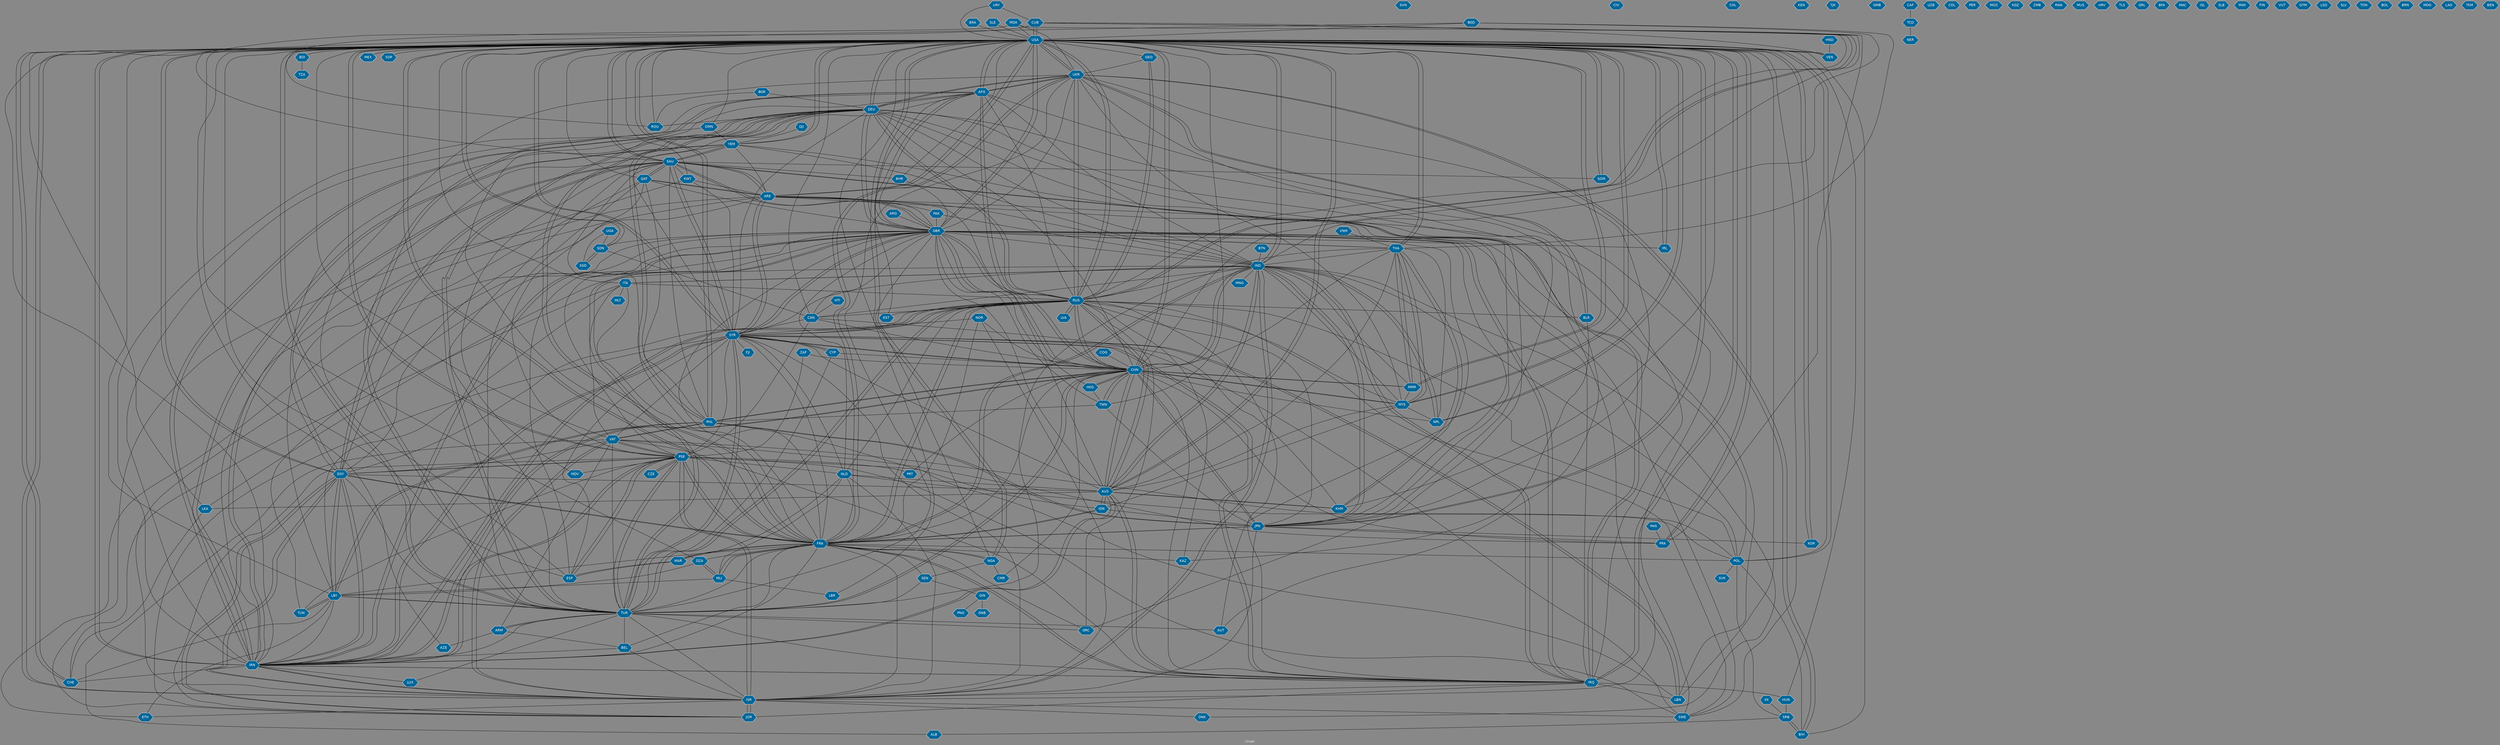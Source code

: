 // Countries together in item graph
graph {
	graph [bgcolor="#888888" fontcolor=white fontsize=12 label="Graph" outputorder=edgesfirst overlap=prism]
	node [color=white fillcolor="#006699" fontcolor=white fontname=Helvetica shape=hexagon style=filled]
	edge [arrowhead=open color=black fontcolor=white fontname=Courier fontsize=12]
		CUB [label=CUB]
		THA [label=THA]
		CAN [label=CAN]
		ITA [label=ITA]
		IND [label=IND]
		USA [label=USA]
		TUN [label=TUN]
		CHN [label=CHN]
		IRQ [label=IRQ]
		AFG [label=AFG]
		EGY [label=EGY]
		SWE [label=SWE]
		UKR [label=UKR]
		SYR [label=SYR]
		JPN [label=JPN]
		RUS [label=RUS]
		NGA [label=NGA]
		GBR [label=GBR]
		PHL [label=PHL]
		IRN [label=IRN]
		YEM [label=YEM]
		SVN [label=SVN]
		LBY [label=LBY]
		TWN [label=TWN]
		BHR [label=BHR]
		LBN [label=LBN]
		TUR [label=TUR]
		DEU [label=DEU]
		PRK [label=PRK]
		PSE [label=PSE]
		ISR [label=ISR]
		FRA [label=FRA]
		GRC [label=GRC]
		MAR [label=MAR]
		JOR [label=JOR]
		CHE [label=CHE]
		CIV [label=CIV]
		MDA [label=MDA]
		AUS [label=AUS]
		CHL [label=CHL]
		MMR [label=MMR]
		ARE [label=ARE]
		ARG [label=ARG]
		MLI [label=MLI]
		LKA [label=LKA]
		IDN [label=IDN]
		SDN [label=SDN]
		MYS [label=MYS]
		CYP [label=CYP]
		POL [label=POL]
		NLD [label=NLD]
		MEX [label=MEX]
		MDV [label=MDV]
		HND [label=HND]
		SAU [label=SAU]
		KEN [label=KEN]
		LBR [label=LBR]
		COG [label=COG]
		URY [label=URY]
		TJK [label=TJK]
		NPL [label=NPL]
		AZE [label=AZE]
		HKG [label=HKG]
		VAT [label=VAT]
		KHM [label=KHM]
		BRA [label=BRA]
		VEN [label=VEN]
		HTI [label=HTI]
		GMB [label=GMB]
		ARM [label=ARM]
		BDI [label=BDI]
		KWT [label=KWT]
		BIH [label=BIH]
		MLT [label=MLT]
		TCD [label=TCD]
		UZB [label=UZB]
		COL [label=COL]
		ESP [label=ESP]
		PER [label=PER]
		XK [label=XK]
		BEL [label=BEL]
		HUN [label=HUN]
		SRB [label=SRB]
		SOM [label=SOM]
		CZE [label=CZE]
		KOR [label=KOR]
		ALB [label=ALB]
		SLE [label=SLE]
		ZAF [label=ZAF]
		IRL [label=IRL]
		SGP [label=SGP]
		QAT [label=QAT]
		KAZ [label=KAZ]
		ETH [label=ETH]
		LUX [label=LUX]
		BLR [label=BLR]
		AUT [label=AUT]
		SEN [label=SEN]
		BGD [label=BGD]
		NER [label=NER]
		ROU [label=ROU]
		NOR [label=NOR]
		VNM [label=VNM]
		PRT [label=PRT]
		PAK [label=PAK]
		DZA [label=DZA]
		BGR [label=BGR]
		MOZ [label=MOZ]
		SSD [label=SSD]
		FJI [label=FJI]
		KGZ [label=KGZ]
		DJI [label=DJI]
		UGA [label=UGA]
		ZMB [label=ZMB]
		RWA [label=RWA]
		EST [label=EST]
		MUS [label=MUS]
		HRV [label=HRV]
		TLS [label=TLS]
		GIN [label=GIN]
		GRL [label=GRL]
		TZA [label=TZA]
		CAF [label=CAF]
		BFA [label=BFA]
		DNK [label=DNK]
		MAC [label=MAC]
		ISL [label=ISL]
		OMN [label=OMN]
		GEO [label=GEO]
		SVK [label=SVK]
		GNB [label=GNB]
		SLB [label=SLB]
		MWI [label=MWI]
		CMR [label=CMR]
		FIN [label=FIN]
		VUT [label=VUT]
		GTM [label=GTM]
		LSO [label=LSO]
		PAN [label=PAN]
		SLV [label=SLV]
		LVA [label=LVA]
		TON [label=TON]
		BOL [label=BOL]
		PNG [label=PNG]
		BRN [label=BRN]
		MDG [label=MDG]
		BTN [label=BTN]
		LAO [label=LAO]
		TKM [label=TKM]
		BEN [label=BEN]
		MNG [label=MNG]
			AFG -- SYR [weight=1]
			LKA -- IND [weight=1]
			MLI -- FRA [weight=1]
			IRN -- USA [weight=25]
			USA -- VAT [weight=1]
			ETH -- LBY [weight=1]
			FRA -- IRN [weight=2]
			CHN -- IRQ [weight=1]
			AFG -- RUS [weight=1]
			THA -- USA [weight=2]
			IRQ -- DEU [weight=1]
			IRQ -- GBR [weight=2]
			IND -- JPN [weight=3]
			USA -- PSE [weight=1]
			IND -- DEU [weight=1]
			MAR -- ESP [weight=2]
			VAT -- POL [weight=1]
			HKG -- GBR [weight=1]
			NOR -- FRA [weight=1]
			CHE -- USA [weight=2]
			JPN -- PHL [weight=3]
			CZE -- PSE [weight=1]
			IND -- CHN [weight=11]
			HKG -- TWN [weight=1]
			LBY -- USA [weight=4]
			RUS -- GEO [weight=1]
			PSE -- PRT [weight=1]
			USA -- YEM [weight=3]
			USA -- SGP [weight=1]
			IRN -- EGY [weight=1]
			RUS -- AUS [weight=2]
			IRN -- AUS [weight=1]
			IDN -- JPN [weight=1]
			USA -- UKR [weight=14]
			ROU -- USA [weight=1]
			GBR -- DEU [weight=1]
			MYS -- NPL [weight=1]
			NGA -- USA [weight=2]
			NLD -- FRA [weight=1]
			USA -- IRQ [weight=15]
			KOR -- USA [weight=1]
			EGY -- PSE [weight=6]
			ISR -- IND [weight=1]
			DJI -- YEM [weight=1]
			EGY -- YEM [weight=1]
			IND -- MNG [weight=1]
			QAT -- ARE [weight=2]
			CHN -- PRT [weight=1]
			FRA -- LBY [weight=1]
			CHN -- IND [weight=6]
			TUR -- GRC [weight=1]
			TUN -- LBY [weight=5]
			AUS -- IRQ [weight=1]
			USA -- SYR [weight=7]
			BGD -- THA [weight=1]
			GBR -- USA [weight=6]
			FRA -- SAU [weight=1]
			PSE -- EGY [weight=5]
			ARE -- JOR [weight=1]
			PSE -- CAN [weight=1]
			IDN -- FRA [weight=2]
			MMR -- MYS [weight=1]
			LBN -- SYR [weight=4]
			AZE -- USA [weight=1]
			TUR -- GBR [weight=1]
			BGD -- IND [weight=1]
			RUS -- NLD [weight=1]
			IRN -- SYR [weight=2]
			PSE -- USA [weight=4]
			SAU -- IRN [weight=1]
			FRA -- DEU [weight=2]
			TUR -- ARM [weight=1]
			YEM -- SAU [weight=8]
			GBR -- TUR [weight=1]
			IRN -- RUS [weight=3]
			ARE -- QAT [weight=2]
			USA -- MYS [weight=1]
			NPL -- IND [weight=3]
			MLI -- DZA [weight=1]
			MYS -- IND [weight=1]
			USA -- OMN [weight=1]
			BHR -- GBR [weight=1]
			SDN -- CAN [weight=1]
			SWE -- USA [weight=1]
			BTN -- IND [weight=1]
			ITA -- CHE [weight=1]
			NLD -- AUS [weight=1]
			FRA -- SYR [weight=2]
			FRA -- JPN [weight=1]
			IRN -- DEU [weight=2]
			SOM -- USA [weight=1]
			EGY -- IRN [weight=1]
			HND -- VEN [weight=1]
			FRA -- RUS [weight=6]
			SYR -- DEU [weight=1]
			USA -- ESP [weight=1]
			AUT -- UKR [weight=1]
			TUR -- SAU [weight=1]
			MLI -- LBR [weight=1]
			UKR -- ESP [weight=1]
			PSE -- ESP [weight=1]
			IND -- GBR [weight=3]
			LBY -- ITA [weight=1]
			USA -- ISR [weight=8]
			SYR -- USA [weight=19]
			SYR -- IRQ [weight=2]
			ISR -- JOR [weight=3]
			MYS -- IDN [weight=1]
			USA -- HUN [weight=1]
			SRB -- BIH [weight=2]
			LBY -- PHL [weight=1]
			IRQ -- AUS [weight=1]
			HUN -- SRB [weight=1]
			IRQ -- USA [weight=15]
			CHN -- IRN [weight=2]
			QAT -- EGY [weight=1]
			USA -- POL [weight=3]
			FRA -- IRQ [weight=1]
			FRA -- POL [weight=1]
			TWN -- PHL [weight=1]
			TCD -- NER [weight=1]
			ARG -- GBR [weight=1]
			IRL -- USA [weight=1]
			VAT -- PSE [weight=1]
			AUS -- RUS [weight=1]
			MLI -- LBY [weight=1]
			MMR -- THA [weight=5]
			JPN -- UKR [weight=1]
			NPL -- CHN [weight=4]
			PSE -- IRN [weight=2]
			BGR -- ROU [weight=1]
			USA -- VEN [weight=4]
			RUS -- BLR [weight=2]
			FRA -- NGA [weight=1]
			MDA -- UKR [weight=1]
			CUB -- PRK [weight=1]
			PHL -- CHN [weight=8]
			CHN -- MYS [weight=3]
			PRK -- VAT [weight=1]
			BLR -- KAZ [weight=1]
			BHR -- USA [weight=2]
			NPL -- USA [weight=2]
			IND -- NPL [weight=1]
			BIH -- POL [weight=1]
			KWT -- SYR [weight=1]
			TUR -- SYR [weight=13]
			SYR -- CYP [weight=1]
			AUS -- THA [weight=1]
			THA -- IND [weight=1]
			TUR -- ISR [weight=2]
			URY -- USA [weight=1]
			THA -- NPL [weight=1]
			CHN -- TUR [weight=2]
			GBR -- TUN [weight=1]
			TWN -- JPN [weight=1]
			CHN -- THA [weight=2]
			SLE -- USA [weight=1]
			TUR -- AUT [weight=1]
			FRA -- MAR [weight=1]
			JOR -- SYR [weight=1]
			RUS -- CAN [weight=2]
			SAU -- IRQ [weight=1]
			IRN -- LUX [weight=1]
			ZAF -- CHN [weight=1]
			TUR -- THA [weight=1]
			ISR -- IRN [weight=15]
			SYR -- LBN [weight=4]
			CAN -- SYR [weight=1]
			LKA -- CHE [weight=1]
			RUS -- IRN [weight=3]
			RUS -- MYS [weight=1]
			ITA -- MLT [weight=1]
			SAU -- ARE [weight=2]
			TUR -- USA [weight=6]
			FRA -- MLI [weight=3]
			LBY -- TUR [weight=2]
			THA -- MYS [weight=2]
			SYR -- IRN [weight=1]
			EGY -- FRA [weight=2]
			CUB -- RUS [weight=1]
			AUS -- USA [weight=1]
			CYP -- SYR [weight=2]
			MDA -- USA [weight=1]
			PAK -- GBR [weight=1]
			EGY -- ISR [weight=3]
			PAN -- PRK [weight=1]
			DEU -- CHN [weight=1]
			PHL -- SAU [weight=1]
			SYR -- ARE [weight=1]
			EGY -- DEU [weight=1]
			TUR -- RUS [weight=1]
			JPN -- FRA [weight=1]
			JPN -- PRK [weight=3]
			BLR -- UKR [weight=1]
			CHN -- JPN [weight=21]
			IRQ -- SAU [weight=4]
			IRQ -- SYR [weight=4]
			PSE -- ISR [weight=36]
			ISR -- USA [weight=8]
			GBR -- RUS [weight=1]
			ARM -- VAT [weight=1]
			AUS -- IDN [weight=7]
			DZA -- MLI [weight=1]
			POL -- USA [weight=1]
			USA -- KOR [weight=3]
			GBR -- AUS [weight=1]
			GBR -- SYR [weight=4]
			USA -- LBN [weight=1]
			JPN -- GBR [weight=1]
			GIN -- PNG [weight=1]
			PSE -- FRA [weight=3]
			ISR -- PSE [weight=42]
			IND -- PAK [weight=1]
			MYS -- AUS [weight=2]
			SWE -- AFG [weight=1]
			EGY -- JOR [weight=1]
			CAF -- TCD [weight=1]
			SWE -- GBR [weight=1]
			ITA -- IND [weight=2]
			USA -- MMR [weight=6]
			TUR -- UKR [weight=1]
			AFG -- IRN [weight=1]
			SRB -- ALB [weight=1]
			ARE -- IRQ [weight=1]
			CHN -- MMR [weight=1]
			USA -- JPN [weight=9]
			USA -- MEX [weight=1]
			GBR -- NLD [weight=1]
			GBR -- SAU [weight=1]
			SAU -- QAT [weight=1]
			UGA -- SDN [weight=1]
			QAT -- TUR [weight=1]
			IRN -- TUR [weight=2]
			VAT -- PHL [weight=1]
			IRN -- SAU [weight=3]
			LBY -- EGY [weight=3]
			LKA -- USA [weight=1]
			USA -- DEU [weight=10]
			JOR -- PSE [weight=1]
			SDN -- USA [weight=1]
			AUS -- IRN [weight=1]
			UKR -- DEU [weight=7]
			OMN -- YEM [weight=1]
			IND -- ITA [weight=5]
			USA -- KWT [weight=2]
			RUS -- LVA [weight=1]
			THA -- MMR [weight=1]
			SYR -- CHN [weight=1]
			IRQ -- TUR [weight=1]
			RUS -- FRA [weight=1]
			SAU -- KWT [weight=1]
			JPN -- KOR [weight=2]
			DNK -- IND [weight=1]
			AUS -- SYR [weight=1]
			FRA -- TUR [weight=1]
			JPN -- YEM [weight=1]
			USA -- IRL [weight=1]
			YEM -- ARE [weight=1]
			IRQ -- VAT [weight=1]
			MDA -- RUS [weight=1]
			KHM -- AUS [weight=2]
			IND -- IRQ [weight=2]
			SAU -- SOM [weight=1]
			USA -- PHL [weight=11]
			USA -- CUB [weight=9]
			IND -- YEM [weight=2]
			JOR -- EGY [weight=1]
			CUB -- USA [weight=11]
			XK -- SRB [weight=1]
			ISR -- BEL [weight=1]
			GRC -- DEU [weight=2]
			USA -- CHN [weight=26]
			CHN -- AFG [weight=1]
			VAT -- ALB [weight=1]
			GBR -- AUT [weight=1]
			EGY -- VAT [weight=1]
			FRA -- UKR [weight=1]
			IND -- FRA [weight=8]
			IND -- AFG [weight=1]
			CHN -- HKG [weight=3]
			ISR -- ETH [weight=1]
			FRA -- IDN [weight=1]
			THA -- KHM [weight=3]
			SYR -- TUR [weight=7]
			VEN -- USA [weight=4]
			PSE -- LBN [weight=1]
			USA -- THA [weight=2]
			FRA -- SEN [weight=1]
			SAU -- YEM [weight=9]
			GBR -- IRN [weight=2]
			ARM -- TUR [weight=2]
			BIH -- SRB [weight=1]
			NLD -- MAR [weight=1]
			AFG -- GBR [weight=3]
			CHN -- CAN [weight=1]
			USA -- SOM [weight=2]
			DEU -- GBR [weight=1]
			BRA -- USA [weight=2]
			SYR -- ISR [weight=1]
			ISR -- DEU [weight=1]
			RUS -- DEU [weight=1]
			DEU -- ROU [weight=1]
			USA -- NGA [weight=3]
			TUR -- EGY [weight=1]
			NOR -- CHN [weight=1]
			CUB -- IRN [weight=1]
			SAU -- GBR [weight=1]
			USA -- KHM [weight=1]
			PRK -- USA [weight=1]
			PSE -- MDV [weight=1]
			SAU -- SYR [weight=2]
			DEU -- JPN [weight=1]
			USA -- GEO [weight=1]
			ARE -- USA [weight=3]
			JPN -- ISR [weight=1]
			VNM -- THA [weight=1]
			ITA -- FRA [weight=1]
			USA -- AFG [weight=15]
			NOR -- ISR [weight=1]
			NGA -- SEN [weight=1]
			DEU -- PHL [weight=1]
			QAT -- USA [weight=2]
			LVA -- RUS [weight=1]
			GBR -- CAN [weight=1]
			IND -- USA [weight=11]
			CHN -- AUS [weight=1]
			USA -- ARE [weight=1]
			CHN -- TWN [weight=4]
			ISR -- VAT [weight=1]
			YEM -- IRN [weight=3]
			CMR -- CHN [weight=1]
			CHE -- LBY [weight=1]
			RUS -- TUR [weight=1]
			EGY -- USA [weight=5]
			RUS -- POL [weight=3]
			GBR -- IRL [weight=1]
			GBR -- QAT [weight=1]
			PSE -- CZE [weight=1]
			USA -- DZA [weight=1]
			SYR -- RUS [weight=2]
			LBN -- ARE [weight=1]
			USA -- SDN [weight=1]
			FRA -- GRC [weight=1]
			JPN -- IND [weight=3]
			COG -- CHN [weight=1]
			IRN -- YEM [weight=5]
			TUR -- DEU [weight=2]
			ISR -- SWE [weight=1]
			IND -- ISR [weight=1]
			FRA -- USA [weight=4]
			GBR -- ARE [weight=1]
			POL -- SVK [weight=1]
			LBY -- ARE [weight=1]
			FRA -- GBR [weight=4]
			SEN -- GIN [weight=1]
			IRN -- IRQ [weight=4]
			SWE -- SYR [weight=1]
			GBR -- TWN [weight=1]
			KHM -- CAN [weight=1]
			SWE -- RUS [weight=1]
			TWN -- USA [weight=1]
			IRN -- CHN [weight=1]
			KHM -- THA [weight=2]
			EGY -- ARE [weight=2]
			GIN -- GNB [weight=1]
			VAT -- ITA [weight=1]
			KWT -- IRN [weight=1]
			LBY -- IRN [weight=1]
			CHN -- PHL [weight=11]
			RUS -- UKR [weight=60]
			PSE -- TUR [weight=1]
			FRA -- IND [weight=1]
			FRA -- PSE [weight=2]
			GBR -- POL [weight=1]
			QAT -- SAU [weight=2]
			IRN -- GBR [weight=1]
			MDV -- SAU [weight=1]
			IRQ -- FRA [weight=1]
			TUR -- BEL [weight=1]
			FRA -- AFG [weight=1]
			MDA -- ROU [weight=1]
			GEO -- RUS [weight=1]
			AFG -- UKR [weight=1]
			TUR -- LUX [weight=1]
			USA -- AUS [weight=2]
			ISR -- DNK [weight=1]
			DEU -- UKR [weight=6]
			UKR -- RUS [weight=56]
			EGY -- SAU [weight=1]
			RUS -- KAZ [weight=2]
			IND -- MMR [weight=1]
			USA -- EGY [weight=2]
			PSE -- QAT [weight=1]
			PSE -- SYR [weight=4]
			ETH -- GBR [weight=1]
			BIH -- UKR [weight=1]
			SYR -- ESP [weight=1]
			USA -- SAU [weight=4]
			DEU -- TUR [weight=4]
			AFG -- TUR [weight=1]
			USA -- IND [weight=17]
			RUS -- USA [weight=16]
			GBR -- NGA [weight=2]
			USA -- LBR [weight=1]
			NLD -- POL [weight=1]
			CHN -- SYR [weight=1]
			IRN -- OMN [weight=1]
			FRA -- ISR [weight=2]
			USA -- BIH [weight=1]
			ISR -- EGY [weight=3]
			AUS -- CHN [weight=2]
			SYR -- GBR [weight=3]
			IDN -- AUS [weight=10]
			SSD -- SDN [weight=6]
			RUS -- CHN [weight=3]
			MMR -- CHN [weight=2]
			ARE -- AUS [weight=1]
			FRA -- BEL [weight=1]
			UKR -- FRA [weight=2]
			ESP -- PSE [weight=1]
			GBR -- SDN [weight=1]
			SAU -- EGY [weight=1]
			SYR -- VAT [weight=1]
			PHL -- VAT [weight=1]
			TUR -- CHN [weight=1]
			USA -- TUR [weight=4]
			PRK -- CHN [weight=1]
			PHL -- QAT [weight=1]
			LBY -- TUN [weight=3]
			CYP -- TUR [weight=1]
			MYS -- USA [weight=1]
			IRQ -- ISR [weight=1]
			UGA -- SSD [weight=1]
			SDN -- SSD [weight=9]
			IRQ -- LBN [weight=1]
			AFG -- USA [weight=15]
			TUR -- VAT [weight=1]
			KWT -- ARE [weight=1]
			EGY -- AUS [weight=1]
			PSE -- VAT [weight=1]
			URY -- CUB [weight=1]
			IRN -- ISR [weight=13]
			MYS -- CHN [weight=2]
			FRA -- KAZ [weight=1]
			BGD -- SAU [weight=1]
			CAN -- IND [weight=2]
			SEN -- TUR [weight=1]
			JPN -- CHN [weight=9]
			BGD -- USA [weight=1]
			PSE -- GBR [weight=1]
			GBR -- THA [weight=1]
			UKR -- BIH [weight=1]
			RUS -- CUB [weight=2]
			AUS -- KHM [weight=1]
			UKR -- MYS [weight=1]
			AFG -- DEU [weight=1]
			PSE -- SWE [weight=2]
			MYS -- THA [weight=1]
			TWN -- CHN [weight=6]
			JOR -- IRQ [weight=1]
			ARE -- PAK [weight=1]
			THA -- GBR [weight=1]
			DEU -- RUS [weight=8]
			JPN -- USA [weight=11]
			IRQ -- IRN [weight=4]
			CHN -- USA [weight=31]
			SYR -- FJI [weight=1]
			USA -- CAN [weight=1]
			CHN -- GBR [weight=4]
			GBR -- CHN [weight=1]
			USA -- CHE [weight=1]
			YEM -- USA [weight=6]
			TUR -- AFG [weight=1]
			RUS -- SYR [weight=3]
			IRQ -- HUN [weight=1]
			NOR -- SYR [weight=1]
			GBR -- ISR [weight=2]
			IND -- ARE [weight=1]
			ARM -- BEL [weight=1]
			USA -- IRN [weight=35]
			UKR -- USA [weight=6]
			USA -- RUS [weight=21]
			HTI -- CAN [weight=1]
			HKG -- CHN [weight=1]
			IRQ -- IND [weight=1]
			TUR -- LBY [weight=2]
			VAT -- ISR [weight=2]
			SYR -- SAU [weight=2]
			SYR -- NLD [weight=1]
			GBR -- IRQ [weight=5]
			BDI -- TZA [weight=1]
			CUB -- CHN [weight=1]
			GRC -- RUS [weight=1]
			DEU -- FRA [weight=3]
			RUS -- GBR [weight=2]
			ITA -- RUS [weight=1]
			PHL -- USA [weight=14]
			ARE -- SAU [weight=1]
			GBR -- AFG [weight=3]
			FRA -- DZA [weight=2]
			NLD -- MLI [weight=2]
			DZA -- LBY [weight=2]
			USA -- NPL [weight=1]
			DEU -- IRN [weight=2]
			BGR -- DEU [weight=1]
			ESP -- MAR [weight=1]
			AUS -- LKA [weight=1]
			POL -- IND [weight=1]
			PHL -- DEU [weight=1]
			MMR -- USA [weight=2]
			IRN -- PSE [weight=1]
			GEO -- UKR [weight=1]
			TUR -- PSE [weight=1]
			EGY -- LBY [weight=2]
			PSE -- NLD [weight=1]
			NGA -- CMR [weight=1]
			ARM -- AZE [weight=1]
			BEL -- IRN [weight=1]
			RUS -- EST [weight=2]
			PHL -- LBY [weight=2]
			CUB -- VEN [weight=1]
			USA -- PRK [weight=5]
			UKR -- BLR [weight=1]
			AFG -- CHN [weight=1]
			EST -- AFG [weight=1]
			EGY -- RUS [weight=2]
			USA -- BDI [weight=1]
			RUS -- IRQ [weight=1]
			SAU -- BHR [weight=1]
			AUS -- IND [weight=3]
			IND -- RUS [weight=1]
			NLD -- ISR [weight=1]
			NGA -- FRA [weight=1]
			ZAF -- PSE [weight=1]
			GBR -- UKR [weight=2]
			IND -- AUS [weight=1]
			JOR -- ISR [weight=3]
			IND -- SYR [weight=1]
			TUN -- PSE [weight=1]
			CHN -- RUS [weight=3]
			JPN -- RUS [weight=3]
			DEU -- USA [weight=8]
			PHL -- JPN [weight=4]
			GBR -- ESP [weight=2]
			FRA -- CHN [weight=1]
			USA -- ITA [weight=2]
			POL -- SRB [weight=1]
			MAR -- FRA [weight=1]
			DEU -- OMN [weight=1]
			IRN -- CHE [weight=3]
			USA -- GBR [weight=7]
			USA -- FRA [weight=6]
			PHL -- IDN [weight=1]
			FRA -- EGY [weight=1]
			ARE -- SYR [weight=1]
			SAU -- USA [weight=4]
			CYP -- CHN [weight=1]
			UKR -- AFG [weight=1]
}